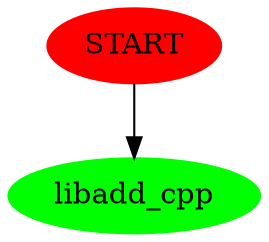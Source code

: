digraph G { START [color=red, style=filled];
node [style=filled, color=green];
 "START" -> "libadd_cpp";
}
